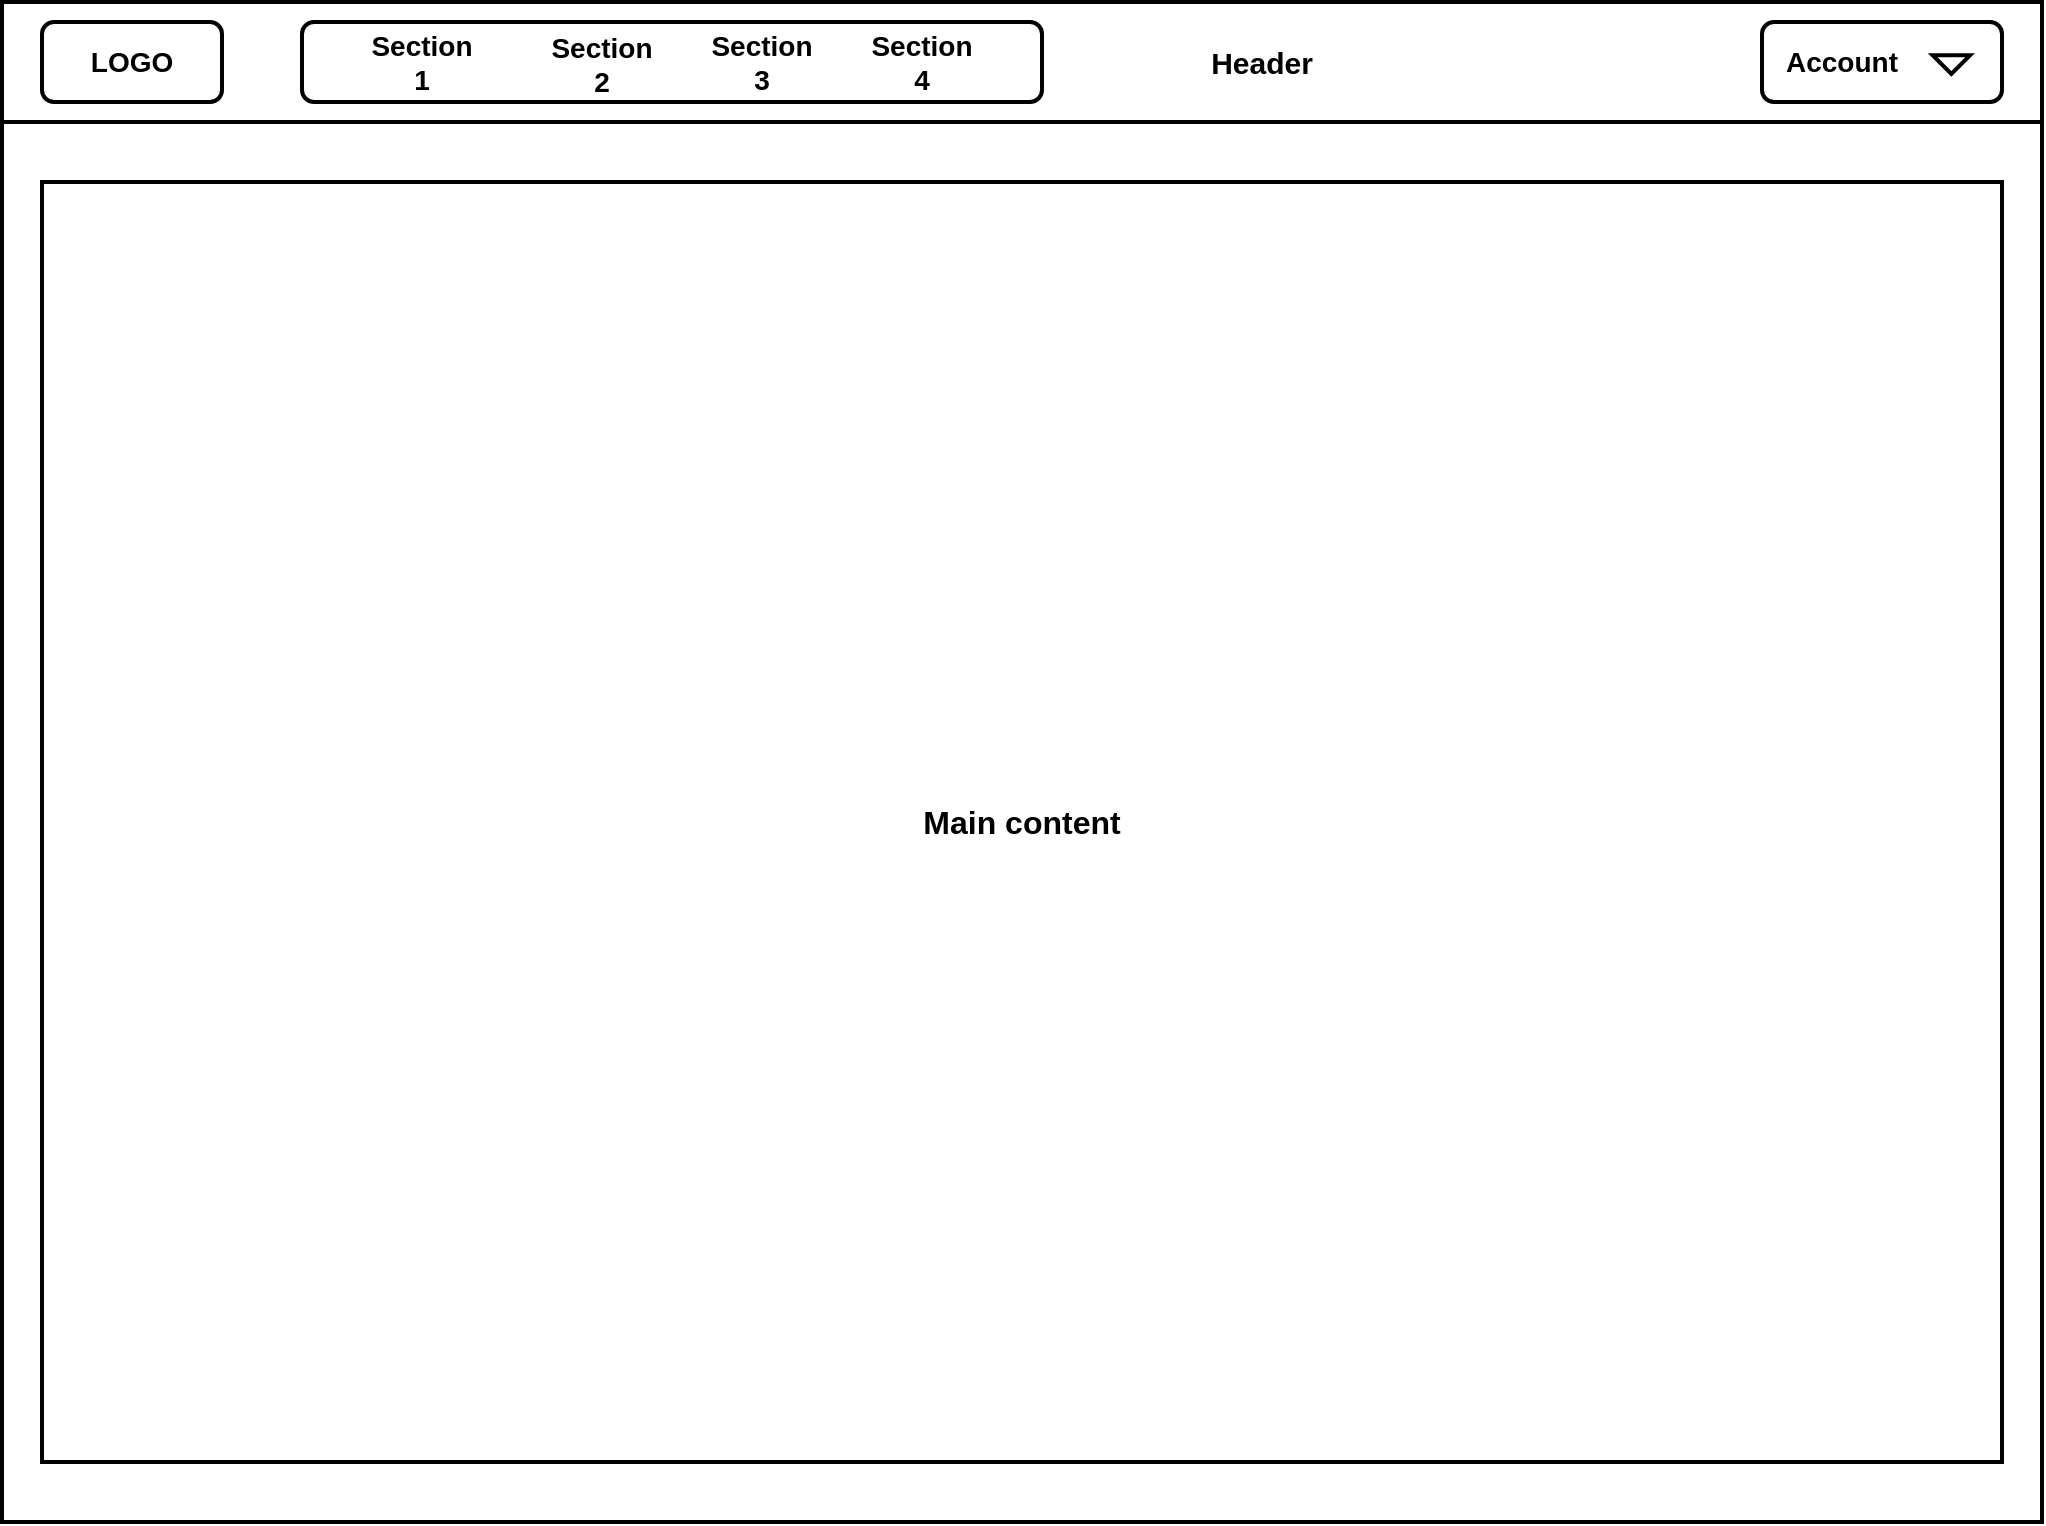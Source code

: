 <mxfile version="14.7.7" type="device"><diagram name="Page-1" id="03018318-947c-dd8e-b7a3-06fadd420f32"><mxGraphModel dx="1422" dy="761" grid="1" gridSize="10" guides="1" tooltips="1" connect="1" arrows="1" fold="1" page="1" pageScale="1" pageWidth="1100" pageHeight="850" background="#ffffff" math="0" shadow="0"><root><mxCell id="0"/><mxCell id="1" parent="0"/><mxCell id="2n1UJL9rFv9QmfOU-JqF-3" value="" style="rounded=0;whiteSpace=wrap;html=1;strokeWidth=2;" vertex="1" parent="1"><mxGeometry x="40" y="40" width="1020" height="760" as="geometry"/></mxCell><mxCell id="2n1UJL9rFv9QmfOU-JqF-4" value="" style="rounded=0;whiteSpace=wrap;html=1;strokeWidth=2;" vertex="1" parent="1"><mxGeometry x="40" y="40" width="1020" height="60" as="geometry"/></mxCell><mxCell id="2n1UJL9rFv9QmfOU-JqF-5" value="" style="rounded=0;whiteSpace=wrap;html=1;strokeWidth=2;" vertex="1" parent="1"><mxGeometry x="60" y="130" width="980" height="640" as="geometry"/></mxCell><mxCell id="2n1UJL9rFv9QmfOU-JqF-6" value="" style="rounded=1;whiteSpace=wrap;html=1;strokeWidth=2;" vertex="1" parent="1"><mxGeometry x="60" y="50" width="90" height="40" as="geometry"/></mxCell><mxCell id="2n1UJL9rFv9QmfOU-JqF-7" value="" style="rounded=1;whiteSpace=wrap;html=1;strokeWidth=2;" vertex="1" parent="1"><mxGeometry x="190" y="50" width="370" height="40" as="geometry"/></mxCell><mxCell id="2n1UJL9rFv9QmfOU-JqF-8" value="" style="rounded=1;whiteSpace=wrap;html=1;strokeWidth=2;" vertex="1" parent="1"><mxGeometry x="920" y="50" width="120" height="40" as="geometry"/></mxCell><mxCell id="2n1UJL9rFv9QmfOU-JqF-9" value="Section 1" style="text;html=1;strokeColor=none;fillColor=none;align=center;verticalAlign=middle;whiteSpace=wrap;rounded=0;strokeWidth=1;fontSize=14;fontStyle=1" vertex="1" parent="1"><mxGeometry x="220" y="60" width="60" height="20" as="geometry"/></mxCell><mxCell id="2n1UJL9rFv9QmfOU-JqF-10" value="Section 2" style="text;html=1;strokeColor=none;fillColor=none;align=center;verticalAlign=middle;whiteSpace=wrap;rounded=0;strokeWidth=1;fontSize=14;fontStyle=1" vertex="1" parent="1"><mxGeometry x="310" y="60.63" width="60" height="20" as="geometry"/></mxCell><mxCell id="2n1UJL9rFv9QmfOU-JqF-11" value="Section 3" style="text;html=1;strokeColor=none;fillColor=none;align=center;verticalAlign=middle;whiteSpace=wrap;rounded=0;strokeWidth=1;fontSize=14;fontStyle=1" vertex="1" parent="1"><mxGeometry x="390" y="60" width="60" height="20" as="geometry"/></mxCell><mxCell id="2n1UJL9rFv9QmfOU-JqF-12" value="Account" style="text;html=1;strokeColor=none;fillColor=none;align=center;verticalAlign=middle;whiteSpace=wrap;rounded=0;strokeWidth=1;fontSize=14;fontStyle=1" vertex="1" parent="1"><mxGeometry x="940" y="60" width="40" height="20" as="geometry"/></mxCell><mxCell id="2n1UJL9rFv9QmfOU-JqF-13" value="LOGO" style="text;html=1;strokeColor=none;fillColor=none;align=center;verticalAlign=middle;whiteSpace=wrap;rounded=0;strokeWidth=1;fontSize=14;fontStyle=1" vertex="1" parent="1"><mxGeometry x="85" y="60" width="40" height="20" as="geometry"/></mxCell><mxCell id="2n1UJL9rFv9QmfOU-JqF-14" value="" style="verticalLabelPosition=bottom;verticalAlign=top;html=1;strokeWidth=2;shape=mxgraph.arrows2.arrow;dy=0.6;dx=40;notch=0;rotation=90;" vertex="1" parent="1"><mxGeometry x="1010" y="61.88" width="9.37" height="18.75" as="geometry"/></mxCell><mxCell id="2n1UJL9rFv9QmfOU-JqF-15" value="Section 4" style="text;html=1;strokeColor=none;fillColor=none;align=center;verticalAlign=middle;whiteSpace=wrap;rounded=0;strokeWidth=1;fontSize=14;fontStyle=1" vertex="1" parent="1"><mxGeometry x="470" y="60" width="60" height="20" as="geometry"/></mxCell><mxCell id="2n1UJL9rFv9QmfOU-JqF-18" value="Header" style="text;html=1;strokeColor=none;fillColor=none;align=center;verticalAlign=middle;whiteSpace=wrap;rounded=0;strokeWidth=1;fontSize=15;fontStyle=1" vertex="1" parent="1"><mxGeometry x="650" y="60" width="40" height="20" as="geometry"/></mxCell><mxCell id="2n1UJL9rFv9QmfOU-JqF-20" value="Main content" style="text;html=1;strokeColor=none;fillColor=none;align=center;verticalAlign=middle;whiteSpace=wrap;rounded=0;strokeWidth=1;fontSize=16;fontStyle=1" vertex="1" parent="1"><mxGeometry x="490" y="440" width="120" height="20" as="geometry"/></mxCell></root></mxGraphModel></diagram></mxfile>